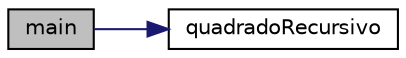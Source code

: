 digraph "main"
{
  edge [fontname="Helvetica",fontsize="10",labelfontname="Helvetica",labelfontsize="10"];
  node [fontname="Helvetica",fontsize="10",shape=record];
  rankdir="LR";
  Node0 [label="main",height=0.2,width=0.4,color="black", fillcolor="grey75", style="filled", fontcolor="black"];
  Node0 -> Node1 [color="midnightblue",fontsize="10",style="solid",fontname="Helvetica"];
  Node1 [label="quadradoRecursivo",height=0.2,width=0.4,color="black", fillcolor="white", style="filled",URL="$quadrado__recursivo_8cpp.html#ab5607d7426f0c6770c266d1ab199506a",tooltip="Função para cálculo recursivo do quadrado de um número natural. "];
}

